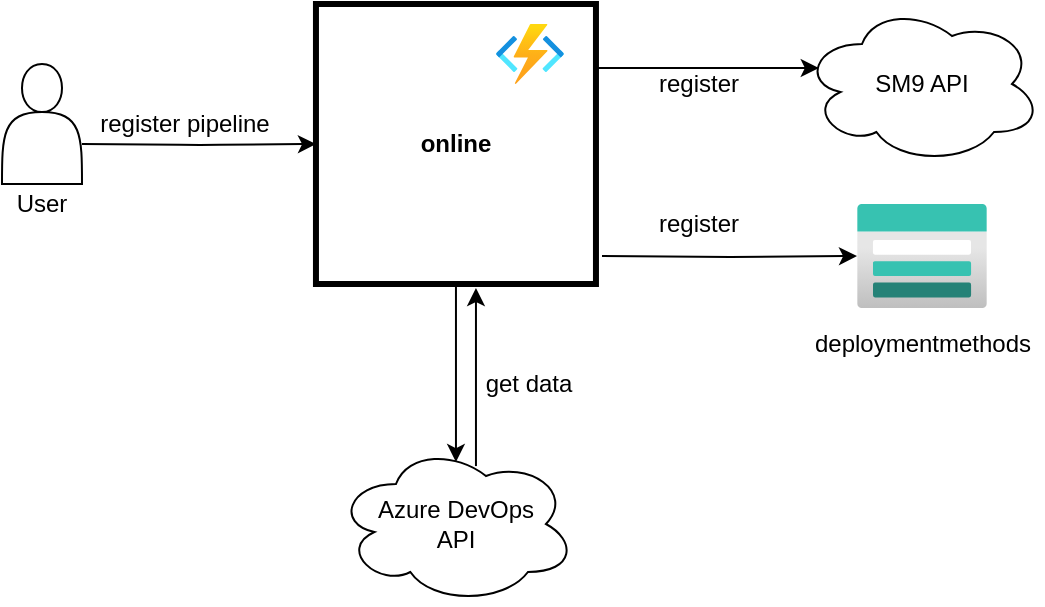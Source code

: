 <mxfile version="13.10.0" type="embed" pages="4">
    <diagram id="2rUZ2z_cpMbh67YxnHrP" name="compliancy">
        <mxGraphModel dx="862" dy="807" grid="1" gridSize="10" guides="1" tooltips="1" connect="1" arrows="1" fold="1" page="1" pageScale="1" pageWidth="850" pageHeight="1100" math="0" shadow="0">
            <root>
                <mxCell id="0"/>
                <mxCell id="1" parent="0"/>
                <mxCell id="68" value="" style="shape=actor;whiteSpace=wrap;html=1;strokeWidth=1;" parent="1" vertex="1">
                    <mxGeometry x="40" y="50" width="40" height="60" as="geometry"/>
                </mxCell>
                <mxCell id="69" style="edgeStyle=orthogonalEdgeStyle;orthogonalLoop=1;jettySize=auto;html=1;exitX=1.016;exitY=0.423;exitDx=0;exitDy=0;exitPerimeter=0;entryX=0;entryY=0.5;entryDx=0;entryDy=0;" parent="1" target="72" edge="1">
                    <mxGeometry relative="1" as="geometry">
                        <mxPoint x="80.004" y="89.996" as="sourcePoint"/>
                        <mxPoint x="206.98" y="90" as="targetPoint"/>
                    </mxGeometry>
                </mxCell>
                <mxCell id="88" style="edgeStyle=orthogonalEdgeStyle;rounded=0;orthogonalLoop=1;jettySize=auto;html=1;entryX=0.07;entryY=0.4;entryDx=0;entryDy=0;entryPerimeter=0;" parent="1" source="72" target="73" edge="1">
                    <mxGeometry relative="1" as="geometry">
                        <Array as="points">
                            <mxPoint x="360" y="52"/>
                            <mxPoint x="360" y="52"/>
                        </Array>
                    </mxGeometry>
                </mxCell>
                <mxCell id="96" style="edgeStyle=orthogonalEdgeStyle;rounded=0;orthogonalLoop=1;jettySize=auto;html=1;entryX=0.5;entryY=0.113;entryDx=0;entryDy=0;entryPerimeter=0;" edge="1" parent="1" source="72" target="86">
                    <mxGeometry relative="1" as="geometry"/>
                </mxCell>
                <mxCell id="72" value="online" style="whiteSpace=wrap;html=1;aspect=fixed;strokeWidth=3;fontStyle=1;" parent="1" vertex="1">
                    <mxGeometry x="196.98" y="20" width="140" height="140" as="geometry"/>
                </mxCell>
                <mxCell id="73" value="SM9 API" style="ellipse;shape=cloud;whiteSpace=wrap;html=1;strokeWidth=1;" parent="1" vertex="1">
                    <mxGeometry x="440" y="20" width="120" height="80" as="geometry"/>
                </mxCell>
                <mxCell id="74" value="User" style="text;html=1;strokeColor=none;fillColor=none;align=center;verticalAlign=middle;whiteSpace=wrap;" parent="1" vertex="1">
                    <mxGeometry x="40" y="110" width="40" height="20" as="geometry"/>
                </mxCell>
                <mxCell id="75" value="" style="aspect=fixed;html=1;points=[];align=center;image;fontSize=12;image=img/lib/azure2/compute/Function_Apps.svg;" parent="1" vertex="1">
                    <mxGeometry x="286.98" y="30" width="34" height="30" as="geometry"/>
                </mxCell>
                <mxCell id="76" value="register pipeline" style="text;html=1;strokeColor=none;fillColor=none;align=center;verticalAlign=middle;whiteSpace=wrap;" parent="1" vertex="1">
                    <mxGeometry x="80.0" y="70" width="103" height="20" as="geometry"/>
                </mxCell>
                <mxCell id="100" style="edgeStyle=orthogonalEdgeStyle;rounded=0;orthogonalLoop=1;jettySize=auto;html=1;" edge="1" parent="1" target="81">
                    <mxGeometry relative="1" as="geometry">
                        <mxPoint x="340" y="146" as="sourcePoint"/>
                    </mxGeometry>
                </mxCell>
                <mxCell id="81" value="" style="aspect=fixed;html=1;points=[];align=center;image;fontSize=12;image=img/lib/azure2/storage/Storage_Accounts.svg;" parent="1" vertex="1">
                    <mxGeometry x="467.5" y="120" width="65" height="52" as="geometry"/>
                </mxCell>
                <mxCell id="83" value="register" style="text;html=1;strokeColor=none;fillColor=none;align=center;verticalAlign=middle;whiteSpace=wrap;" parent="1" vertex="1">
                    <mxGeometry x="337" y="120" width="103" height="20" as="geometry"/>
                </mxCell>
                <mxCell id="86" value="Azure DevOps&lt;br&gt;API" style="ellipse;shape=cloud;whiteSpace=wrap;html=1;strokeWidth=1;" parent="1" vertex="1">
                    <mxGeometry x="206.98" y="240" width="120" height="80" as="geometry"/>
                </mxCell>
                <mxCell id="93" value="register" style="text;html=1;strokeColor=none;fillColor=none;align=center;verticalAlign=middle;whiteSpace=wrap;" parent="1" vertex="1">
                    <mxGeometry x="336.98" y="50" width="103" height="20" as="geometry"/>
                </mxCell>
                <mxCell id="94" style="edgeStyle=orthogonalEdgeStyle;rounded=0;orthogonalLoop=1;jettySize=auto;html=1;exitX=0.5;exitY=1;exitDx=0;exitDy=0;" edge="1" parent="1" source="83" target="83">
                    <mxGeometry relative="1" as="geometry"/>
                </mxCell>
                <mxCell id="97" style="edgeStyle=orthogonalEdgeStyle;rounded=0;orthogonalLoop=1;jettySize=auto;html=1;entryX=0.5;entryY=0.113;entryDx=0;entryDy=0;entryPerimeter=0;" edge="1" parent="1">
                    <mxGeometry relative="1" as="geometry">
                        <mxPoint x="276.98" y="251.04" as="sourcePoint"/>
                        <mxPoint x="276.98" y="162" as="targetPoint"/>
                    </mxGeometry>
                </mxCell>
                <mxCell id="98" value="get data" style="text;html=1;strokeColor=none;fillColor=none;align=center;verticalAlign=middle;whiteSpace=wrap;" vertex="1" parent="1">
                    <mxGeometry x="252.48" y="200" width="103" height="20" as="geometry"/>
                </mxCell>
                <mxCell id="99" value="deploymentmethods" style="text;html=1;strokeColor=none;fillColor=none;align=center;verticalAlign=middle;whiteSpace=wrap;" vertex="1" parent="1">
                    <mxGeometry x="448.5" y="180" width="103" height="20" as="geometry"/>
                </mxCell>
            </root>
        </mxGraphModel>
    </diagram>
    <diagram name="hooks" id="dv_ZvV6JMlQWwNKFxyX4">
        &#xa;        &#xa;        &#xa;        &#xa;        &#xa;&#xa;&#xa;&#xa;&#xa;
        <mxGraphModel dx="1132" dy="672" grid="1" gridSize="10" guides="1" tooltips="1" connect="1" arrows="1" fold="1" page="1" pageScale="1" pageWidth="850" pageHeight="1100" math="0" shadow="0">
            &#xa;            &#xa;            &#xa;            &#xa;            &#xa;            &#xa;&#xa;&#xa;&#xa;&#xa;&#xa;
            <root>
                &#xa;                &#xa;                &#xa;                &#xa;                &#xa;                &#xa;&#xa;&#xa;&#xa;&#xa;&#xa;
                <mxCell id="dQZulvzeQqhADhMms8IM-0"/>
                &#xa;                &#xa;                &#xa;                &#xa;                &#xa;                &#xa;&#xa;&#xa;&#xa;&#xa;&#xa;
                <mxCell id="dQZulvzeQqhADhMms8IM-1" parent="dQZulvzeQqhADhMms8IM-0"/>
                &#xa;                &#xa;                &#xa;                &#xa;                &#xa;                &#xa;&#xa;&#xa;&#xa;&#xa;&#xa;
                <mxCell id="dQZulvzeQqhADhMms8IM-2" value="Azure DevOps &lt;br&gt;extension" style="rounded=1;whiteSpace=wrap;html=1;align=right;fillColor=#E6E6E6;strokeColor=#808080;fontColor=#333333;" vertex="1" parent="dQZulvzeQqhADhMms8IM-1">
                    &#xa;                    &#xa;                    &#xa;                    &#xa;                    &#xa;                    &#xa;&#xa;&#xa;&#xa;&#xa;&#xa;
                    <mxGeometry x="880" y="430" width="320" height="160" as="geometry"/>
                    &#xa;                    &#xa;                    &#xa;                    &#xa;                    &#xa;                    &#xa;&#xa;&#xa;&#xa;&#xa;&#xa;
                </mxCell>
                &#xa;                &#xa;                &#xa;                &#xa;                &#xa;                &#xa;&#xa;&#xa;&#xa;&#xa;&#xa;
                <mxCell id="dQZulvzeQqhADhMms8IM-3" value="Azure DevOps" style="rounded=1;whiteSpace=wrap;html=1;align=right;fillColor=#f5f5f5;strokeColor=#808080;fontColor=#333333;" vertex="1" parent="dQZulvzeQqhADhMms8IM-1">
                    &#xa;                    &#xa;                    &#xa;                    &#xa;                    &#xa;                    &#xa;&#xa;&#xa;&#xa;&#xa;&#xa;
                    <mxGeometry x="880" y="190" width="320" height="300" as="geometry"/>
                    &#xa;                    &#xa;                    &#xa;                    &#xa;                    &#xa;                    &#xa;&#xa;&#xa;&#xa;&#xa;&#xa;
                </mxCell>
                &#xa;                &#xa;                &#xa;                &#xa;                &#xa;                &#xa;&#xa;&#xa;&#xa;&#xa;&#xa;
                <mxCell id="dQZulvzeQqhADhMms8IM-4" value="Azure" style="rounded=1;whiteSpace=wrap;html=1;align=left;fillColor=#f5f5f5;strokeColor=#808080;fontColor=#333333;" vertex="1" parent="dQZulvzeQqhADhMms8IM-1">
                    &#xa;                    &#xa;                    &#xa;                    &#xa;                    &#xa;                    &#xa;&#xa;&#xa;&#xa;&#xa;&#xa;
                    <mxGeometry x="220" y="180" width="350" height="360" as="geometry"/>
                    &#xa;                    &#xa;                    &#xa;                    &#xa;                    &#xa;                    &#xa;&#xa;&#xa;&#xa;&#xa;&#xa;
                </mxCell>
                &#xa;                &#xa;                &#xa;                &#xa;                &#xa;                &#xa;&#xa;&#xa;&#xa;&#xa;&#xa;
                <mxCell id="dQZulvzeQqhADhMms8IM-6" value="" style="edgeStyle=orthogonalEdgeStyle;rounded=0;orthogonalLoop=1;jettySize=auto;html=1;entryX=0;entryY=0.5;entryDx=0;entryDy=0;" edge="1" parent="dQZulvzeQqhADhMms8IM-1" source="dQZulvzeQqhADhMms8IM-10" target="dQZulvzeQqhADhMms8IM-20">
                    &#xa;                    &#xa;                    &#xa;                    &#xa;                    &#xa;                    &#xa;&#xa;&#xa;&#xa;&#xa;&#xa;
                    <mxGeometry relative="1" as="geometry"/>
                    &#xa;                    &#xa;                    &#xa;                    &#xa;                    &#xa;                    &#xa;&#xa;&#xa;&#xa;&#xa;&#xa;
                </mxCell>
                &#xa;                &#xa;                &#xa;                &#xa;                &#xa;                &#xa;&#xa;&#xa;&#xa;&#xa;&#xa;
                <mxCell id="dQZulvzeQqhADhMms8IM-7" value="VstsRestClient" style="text;html=1;resizable=0;points=[];align=center;verticalAlign=middle;labelBackgroundColor=#ffffff;" vertex="1" connectable="0" parent="dQZulvzeQqhADhMms8IM-6">
                    &#xa;                    &#xa;                    &#xa;                    &#xa;                    &#xa;                    &#xa;&#xa;&#xa;&#xa;&#xa;&#xa;
                    <mxGeometry x="0.323" y="-2" relative="1" as="geometry">
                        &#xa;                        &#xa;                        &#xa;                        &#xa;                        &#xa;                        &#xa;&#xa;&#xa;&#xa;&#xa;&#xa;
                        <mxPoint x="-2" y="8" as="offset"/>
                        &#xa;                        &#xa;                        &#xa;                        &#xa;                        &#xa;                        &#xa;&#xa;&#xa;&#xa;&#xa;&#xa;
                    </mxGeometry>
                    &#xa;                    &#xa;                    &#xa;                    &#xa;                    &#xa;                    &#xa;&#xa;&#xa;&#xa;&#xa;&#xa;
                </mxCell>
                &#xa;                &#xa;                &#xa;                &#xa;                &#xa;                &#xa;&#xa;&#xa;&#xa;&#xa;&#xa;
                <mxCell id="dQZulvzeQqhADhMms8IM-10" value="Create &amp;amp; Delete&lt;br&gt;Hooks Functions" style="rounded=0;whiteSpace=wrap;html=1;strokeWidth=5;" vertex="1" parent="dQZulvzeQqhADhMms8IM-1">
                    &#xa;                    &#xa;                    &#xa;                    &#xa;                    &#xa;                    &#xa;&#xa;&#xa;&#xa;&#xa;&#xa;
                    <mxGeometry x="320" y="300" width="120" height="60" as="geometry"/>
                    &#xa;                    &#xa;                    &#xa;                    &#xa;                    &#xa;                    &#xa;&#xa;&#xa;&#xa;&#xa;&#xa;
                </mxCell>
                &#xa;                &#xa;                &#xa;                &#xa;                &#xa;                &#xa;&#xa;&#xa;&#xa;&#xa;&#xa;
                <mxCell id="dQZulvzeQqhADhMms8IM-14" value="Azure DevOps&lt;br&gt;Extension Management Data Storage" style="rounded=0;whiteSpace=wrap;html=1;" vertex="1" parent="dQZulvzeQqhADhMms8IM-1">
                    &#xa;                    &#xa;                    &#xa;                    &#xa;                    &#xa;                    &#xa;&#xa;&#xa;&#xa;&#xa;&#xa;
                    <mxGeometry x="920" y="390" width="120" height="60" as="geometry"/>
                    &#xa;                    &#xa;                    &#xa;                    &#xa;                    &#xa;                    &#xa;&#xa;&#xa;&#xa;&#xa;&#xa;
                </mxCell>
                &#xa;                &#xa;                &#xa;                &#xa;                &#xa;                &#xa;&#xa;&#xa;&#xa;&#xa;&#xa;
                <mxCell id="dQZulvzeQqhADhMms8IM-38" style="edgeStyle=orthogonalEdgeStyle;rounded=0;orthogonalLoop=1;jettySize=auto;html=1;exitX=0.5;exitY=0;exitDx=0;exitDy=0;" edge="1" parent="dQZulvzeQqhADhMms8IM-1" source="dQZulvzeQqhADhMms8IM-20" target="dQZulvzeQqhADhMms8IM-28">
                    &#xa;                    &#xa;                    &#xa;                    &#xa;                    &#xa;                    &#xa;&#xa;&#xa;&#xa;&#xa;&#xa;
                    <mxGeometry relative="1" as="geometry"/>
                    &#xa;                    &#xa;                    &#xa;                    &#xa;                    &#xa;                    &#xa;&#xa;&#xa;&#xa;&#xa;&#xa;
                </mxCell>
                &#xa;                &#xa;                &#xa;                &#xa;                &#xa;                &#xa;&#xa;&#xa;&#xa;&#xa;&#xa;
                <mxCell id="dQZulvzeQqhADhMms8IM-20" value="Azure DevOps&lt;br&gt;REST API" style="rounded=0;whiteSpace=wrap;html=1;" vertex="1" parent="dQZulvzeQqhADhMms8IM-1">
                    &#xa;                    &#xa;                    &#xa;                    &#xa;                    &#xa;                    &#xa;&#xa;&#xa;&#xa;&#xa;&#xa;
                    <mxGeometry x="920" y="300" width="120" height="60" as="geometry"/>
                    &#xa;                    &#xa;                    &#xa;                    &#xa;                    &#xa;                    &#xa;&#xa;&#xa;&#xa;&#xa;&#xa;
                </mxCell>
                &#xa;                &#xa;                &#xa;                &#xa;                &#xa;                &#xa;&#xa;&#xa;&#xa;&#xa;&#xa;
                <mxCell id="dQZulvzeQqhADhMms8IM-26" value="" style="edgeStyle=orthogonalEdgeStyle;rounded=0;orthogonalLoop=1;jettySize=auto;html=1;" edge="1" parent="dQZulvzeQqhADhMms8IM-1" source="dQZulvzeQqhADhMms8IM-28" target="dQZulvzeQqhADhMms8IM-30">
                    &#xa;                    &#xa;                    &#xa;                    &#xa;                    &#xa;                    &#xa;&#xa;&#xa;&#xa;&#xa;&#xa;
                    <mxGeometry relative="1" as="geometry"/>
                    &#xa;                    &#xa;                    &#xa;                    &#xa;                    &#xa;                    &#xa;&#xa;&#xa;&#xa;&#xa;&#xa;
                </mxCell>
                &#xa;                &#xa;                &#xa;                &#xa;                &#xa;                &#xa;&#xa;&#xa;&#xa;&#xa;&#xa;
                <mxCell id="dQZulvzeQqhADhMms8IM-27" value="build &amp;amp; release completed events" style="text;html=1;resizable=0;points=[];align=center;verticalAlign=middle;labelBackgroundColor=#ffffff;" vertex="1" connectable="0" parent="dQZulvzeQqhADhMms8IM-26">
                    &#xa;                    &#xa;                    &#xa;                    &#xa;                    &#xa;                    &#xa;&#xa;&#xa;&#xa;&#xa;&#xa;
                    <mxGeometry x="-0.021" y="1" relative="1" as="geometry">
                        &#xa;                        &#xa;                        &#xa;                        &#xa;                        &#xa;                        &#xa;&#xa;&#xa;&#xa;&#xa;&#xa;
                        <mxPoint x="1" y="9" as="offset"/>
                        &#xa;                        &#xa;                        &#xa;                        &#xa;                        &#xa;                        &#xa;&#xa;&#xa;&#xa;&#xa;&#xa;
                    </mxGeometry>
                    &#xa;                    &#xa;                    &#xa;                    &#xa;                    &#xa;                    &#xa;&#xa;&#xa;&#xa;&#xa;&#xa;
                </mxCell>
                &#xa;                &#xa;                &#xa;                &#xa;                &#xa;                &#xa;&#xa;&#xa;&#xa;&#xa;&#xa;
                <mxCell id="dQZulvzeQqhADhMms8IM-28" value="Azure DevOps&lt;br&gt;Service Hooks" style="rounded=0;whiteSpace=wrap;html=1;" vertex="1" parent="dQZulvzeQqhADhMms8IM-1">
                    &#xa;                    &#xa;                    &#xa;                    &#xa;                    &#xa;                    &#xa;&#xa;&#xa;&#xa;&#xa;&#xa;
                    <mxGeometry x="920" y="210" width="120" height="60" as="geometry"/>
                    &#xa;                    &#xa;                    &#xa;                    &#xa;                    &#xa;                    &#xa;&#xa;&#xa;&#xa;&#xa;&#xa;
                </mxCell>
                &#xa;                &#xa;                &#xa;                &#xa;                &#xa;                &#xa;&#xa;&#xa;&#xa;&#xa;&#xa;
                <mxCell id="dQZulvzeQqhADhMms8IM-29" style="edgeStyle=orthogonalEdgeStyle;rounded=0;orthogonalLoop=1;jettySize=auto;html=1;entryX=0.5;entryY=0;entryDx=0;entryDy=0;exitX=0;exitY=0.5;exitDx=0;exitDy=0;" edge="1" parent="dQZulvzeQqhADhMms8IM-1" source="dQZulvzeQqhADhMms8IM-30" target="dQZulvzeQqhADhMms8IM-10">
                    &#xa;                    &#xa;                    &#xa;                    &#xa;                    &#xa;                    &#xa;&#xa;&#xa;&#xa;&#xa;&#xa;
                    <mxGeometry relative="1" as="geometry"/>
                    &#xa;                    &#xa;                    &#xa;                    &#xa;                    &#xa;                    &#xa;&#xa;&#xa;&#xa;&#xa;&#xa;
                </mxCell>
                &#xa;                &#xa;                &#xa;                &#xa;                &#xa;                &#xa;&#xa;&#xa;&#xa;&#xa;&#xa;
                <mxCell id="dQZulvzeQqhADhMms8IM-30" value="Storage queue" style="rounded=0;whiteSpace=wrap;html=1;" vertex="1" parent="dQZulvzeQqhADhMms8IM-1">
                    &#xa;                    &#xa;                    &#xa;                    &#xa;                    &#xa;                    &#xa;&#xa;&#xa;&#xa;&#xa;&#xa;
                    <mxGeometry x="430" y="210" width="120" height="60" as="geometry"/>
                    &#xa;                    &#xa;                    &#xa;                    &#xa;                    &#xa;                    &#xa;&#xa;&#xa;&#xa;&#xa;&#xa;
                </mxCell>
                &#xa;                &#xa;                &#xa;                &#xa;                &#xa;                &#xa;&#xa;&#xa;&#xa;&#xa;&#xa;
                <mxCell id="rMl-RP5grhkWgzoDlrxp-0" value="Azure DevOps&lt;br&gt;Compliancy&lt;br&gt;Frontend" style="rounded=0;whiteSpace=wrap;html=1;" vertex="1" parent="dQZulvzeQqhADhMms8IM-1">
                    &#xa;                    &#xa;                    &#xa;                    &#xa;                    &#xa;                    &#xa;&#xa;&#xa;&#xa;&#xa;&#xa;
                    <mxGeometry x="920" y="510" width="120" height="60" as="geometry"/>
                    &#xa;                    &#xa;                    &#xa;                    &#xa;                    &#xa;                    &#xa;&#xa;&#xa;&#xa;&#xa;&#xa;
                </mxCell>
                &#xa;                &#xa;                &#xa;                &#xa;                &#xa;                &#xa;&#xa;&#xa;&#xa;&#xa;&#xa;
            </root>
            &#xa;            &#xa;            &#xa;            &#xa;            &#xa;            &#xa;&#xa;&#xa;&#xa;&#xa;&#xa;
        </mxGraphModel>
        &#xa;        &#xa;        &#xa;        &#xa;        &#xa;&#xa;&#xa;&#xa;&#xa;
    </diagram>
    <diagram name="completeness" id="uVb3EqGYo8kxW31qxcvx">
        &#xa;        &#xa;        &#xa;        &#xa;        &#xa;&#xa;&#xa;&#xa;&#xa;
        <mxGraphModel dx="1132" dy="672" grid="1" gridSize="10" guides="1" tooltips="1" connect="1" arrows="1" fold="1" page="1" pageScale="1" pageWidth="850" pageHeight="1100" math="0" shadow="0">
            &#xa;            &#xa;            &#xa;            &#xa;            &#xa;            &#xa;&#xa;&#xa;&#xa;&#xa;&#xa;
            <root>
                &#xa;                &#xa;                &#xa;                &#xa;                &#xa;                &#xa;&#xa;&#xa;&#xa;&#xa;&#xa;
                <mxCell id="MQ6FGGwSsxCammQS5fSB-0"/>
                &#xa;                &#xa;                &#xa;                &#xa;                &#xa;                &#xa;&#xa;&#xa;&#xa;&#xa;&#xa;
                <mxCell id="MQ6FGGwSsxCammQS5fSB-1" parent="MQ6FGGwSsxCammQS5fSB-0"/>
                &#xa;                &#xa;                &#xa;                &#xa;                &#xa;                &#xa;&#xa;&#xa;&#xa;&#xa;&#xa;
                <mxCell id="MQ6FGGwSsxCammQS5fSB-2" value="Azure DevOps &lt;br&gt;extension" style="rounded=1;whiteSpace=wrap;html=1;align=right;fillColor=#E6E6E6;strokeColor=#808080;fontColor=#333333;" vertex="1" parent="MQ6FGGwSsxCammQS5fSB-1">
                    &#xa;                    &#xa;                    &#xa;                    &#xa;                    &#xa;                    &#xa;&#xa;&#xa;&#xa;&#xa;&#xa;
                    <mxGeometry x="880" y="430" width="320" height="160" as="geometry"/>
                    &#xa;                    &#xa;                    &#xa;                    &#xa;                    &#xa;                    &#xa;&#xa;&#xa;&#xa;&#xa;&#xa;
                </mxCell>
                &#xa;                &#xa;                &#xa;                &#xa;                &#xa;                &#xa;&#xa;&#xa;&#xa;&#xa;&#xa;
                <mxCell id="MQ6FGGwSsxCammQS5fSB-3" value="Azure DevOps" style="rounded=1;whiteSpace=wrap;html=1;align=right;fillColor=#f5f5f5;strokeColor=#808080;fontColor=#333333;" vertex="1" parent="MQ6FGGwSsxCammQS5fSB-1">
                    &#xa;                    &#xa;                    &#xa;                    &#xa;                    &#xa;                    &#xa;&#xa;&#xa;&#xa;&#xa;&#xa;
                    <mxGeometry x="880" y="190" width="320" height="300" as="geometry"/>
                    &#xa;                    &#xa;                    &#xa;                    &#xa;                    &#xa;                    &#xa;&#xa;&#xa;&#xa;&#xa;&#xa;
                </mxCell>
                &#xa;                &#xa;                &#xa;                &#xa;                &#xa;                &#xa;&#xa;&#xa;&#xa;&#xa;&#xa;
                <mxCell id="MQ6FGGwSsxCammQS5fSB-4" value="Azure" style="rounded=1;whiteSpace=wrap;html=1;align=left;fillColor=#f5f5f5;strokeColor=#808080;fontColor=#333333;" vertex="1" parent="MQ6FGGwSsxCammQS5fSB-1">
                    &#xa;                    &#xa;                    &#xa;                    &#xa;                    &#xa;                    &#xa;&#xa;&#xa;&#xa;&#xa;&#xa;
                    <mxGeometry x="220" y="180" width="350" height="360" as="geometry"/>
                    &#xa;                    &#xa;                    &#xa;                    &#xa;                    &#xa;                    &#xa;&#xa;&#xa;&#xa;&#xa;&#xa;
                </mxCell>
                &#xa;                &#xa;                &#xa;                &#xa;                &#xa;                &#xa;&#xa;&#xa;&#xa;&#xa;&#xa;
                <mxCell id="MQ6FGGwSsxCammQS5fSB-8" value="" style="edgeStyle=orthogonalEdgeStyle;rounded=0;orthogonalLoop=1;jettySize=auto;html=1;" edge="1" parent="MQ6FGGwSsxCammQS5fSB-1" source="MQ6FGGwSsxCammQS5fSB-10" target="MQ6FGGwSsxCammQS5fSB-12">
                    &#xa;                    &#xa;                    &#xa;                    &#xa;                    &#xa;                    &#xa;&#xa;&#xa;&#xa;&#xa;&#xa;
                    <mxGeometry relative="1" as="geometry"/>
                    &#xa;                    &#xa;                    &#xa;                    &#xa;                    &#xa;                    &#xa;&#xa;&#xa;&#xa;&#xa;&#xa;
                </mxCell>
                &#xa;                &#xa;                &#xa;                &#xa;                &#xa;                &#xa;&#xa;&#xa;&#xa;&#xa;&#xa;
                <mxCell id="MQ6FGGwSsxCammQS5fSB-9" value="LogAnalyticsClient" style="text;html=1;resizable=0;points=[];align=center;verticalAlign=middle;labelBackgroundColor=none;" vertex="1" connectable="0" parent="MQ6FGGwSsxCammQS5fSB-8">
                    &#xa;                    &#xa;                    &#xa;                    &#xa;                    &#xa;                    &#xa;&#xa;&#xa;&#xa;&#xa;&#xa;
                    <mxGeometry x="0.225" y="3" relative="1" as="geometry">
                        &#xa;                        &#xa;                        &#xa;                        &#xa;                        &#xa;                        &#xa;&#xa;&#xa;&#xa;&#xa;&#xa;
                        <mxPoint x="-63" y="-9" as="offset"/>
                        &#xa;                        &#xa;                        &#xa;                        &#xa;                        &#xa;                        &#xa;&#xa;&#xa;&#xa;&#xa;&#xa;
                    </mxGeometry>
                    &#xa;                    &#xa;                    &#xa;                    &#xa;                    &#xa;                    &#xa;&#xa;&#xa;&#xa;&#xa;&#xa;
                </mxCell>
                &#xa;                &#xa;                &#xa;                &#xa;                &#xa;                &#xa;&#xa;&#xa;&#xa;&#xa;&#xa;
                <mxCell id="MQ6FGGwSsxCammQS5fSB-10" value="Completeness Functions" style="rounded=0;whiteSpace=wrap;html=1;strokeWidth=5;" vertex="1" parent="MQ6FGGwSsxCammQS5fSB-1">
                    &#xa;                    &#xa;                    &#xa;                    &#xa;                    &#xa;                    &#xa;&#xa;&#xa;&#xa;&#xa;&#xa;
                    <mxGeometry x="320" y="300" width="120" height="60" as="geometry"/>
                    &#xa;                    &#xa;                    &#xa;                    &#xa;                    &#xa;                    &#xa;&#xa;&#xa;&#xa;&#xa;&#xa;
                </mxCell>
                &#xa;                &#xa;                &#xa;                &#xa;                &#xa;                &#xa;&#xa;&#xa;&#xa;&#xa;&#xa;
                <mxCell id="MQ6FGGwSsxCammQS5fSB-12" value="LogAnalytics" style="rounded=0;whiteSpace=wrap;html=1;" vertex="1" parent="MQ6FGGwSsxCammQS5fSB-1">
                    &#xa;                    &#xa;                    &#xa;                    &#xa;                    &#xa;                    &#xa;&#xa;&#xa;&#xa;&#xa;&#xa;
                    <mxGeometry x="320" y="440" width="120" height="60" as="geometry"/>
                    &#xa;                    &#xa;                    &#xa;                    &#xa;                    &#xa;                    &#xa;&#xa;&#xa;&#xa;&#xa;&#xa;
                </mxCell>
                &#xa;                &#xa;                &#xa;                &#xa;                &#xa;                &#xa;&#xa;&#xa;&#xa;&#xa;&#xa;
                <mxCell id="MQ6FGGwSsxCammQS5fSB-14" value="Azure DevOps&lt;br&gt;Extension Management Data Storage" style="rounded=0;whiteSpace=wrap;html=1;" vertex="1" parent="MQ6FGGwSsxCammQS5fSB-1">
                    &#xa;                    &#xa;                    &#xa;                    &#xa;                    &#xa;                    &#xa;&#xa;&#xa;&#xa;&#xa;&#xa;
                    <mxGeometry x="920" y="390" width="120" height="60" as="geometry"/>
                    &#xa;                    &#xa;                    &#xa;                    &#xa;                    &#xa;                    &#xa;&#xa;&#xa;&#xa;&#xa;&#xa;
                </mxCell>
                &#xa;                &#xa;                &#xa;                &#xa;                &#xa;                &#xa;&#xa;&#xa;&#xa;&#xa;&#xa;
                <mxCell id="MQ6FGGwSsxCammQS5fSB-20" value="Azure DevOps&lt;br&gt;REST API" style="rounded=0;whiteSpace=wrap;html=1;" vertex="1" parent="MQ6FGGwSsxCammQS5fSB-1">
                    &#xa;                    &#xa;                    &#xa;                    &#xa;                    &#xa;                    &#xa;&#xa;&#xa;&#xa;&#xa;&#xa;
                    <mxGeometry x="920" y="300" width="120" height="60" as="geometry"/>
                    &#xa;                    &#xa;                    &#xa;                    &#xa;                    &#xa;                    &#xa;&#xa;&#xa;&#xa;&#xa;&#xa;
                </mxCell>
                &#xa;                &#xa;                &#xa;                &#xa;                &#xa;                &#xa;&#xa;&#xa;&#xa;&#xa;&#xa;
                <mxCell id="MQ6FGGwSsxCammQS5fSB-25" value="Azure DevOps&lt;br&gt;Compliancy&lt;br&gt;Frontend" style="rounded=0;whiteSpace=wrap;html=1;" vertex="1" parent="MQ6FGGwSsxCammQS5fSB-1">
                    &#xa;                    &#xa;                    &#xa;                    &#xa;                    &#xa;                    &#xa;&#xa;&#xa;&#xa;&#xa;&#xa;
                    <mxGeometry x="920" y="510" width="120" height="60" as="geometry"/>
                    &#xa;                    &#xa;                    &#xa;                    &#xa;                    &#xa;                    &#xa;&#xa;&#xa;&#xa;&#xa;&#xa;
                </mxCell>
                &#xa;                &#xa;                &#xa;                &#xa;                &#xa;                &#xa;&#xa;&#xa;&#xa;&#xa;&#xa;
                <mxCell id="MQ6FGGwSsxCammQS5fSB-28" value="Azure DevOps&lt;br&gt;Service Hooks" style="rounded=0;whiteSpace=wrap;html=1;" vertex="1" parent="MQ6FGGwSsxCammQS5fSB-1">
                    &#xa;                    &#xa;                    &#xa;                    &#xa;                    &#xa;                    &#xa;&#xa;&#xa;&#xa;&#xa;&#xa;
                    <mxGeometry x="920" y="210" width="120" height="60" as="geometry"/>
                    &#xa;                    &#xa;                    &#xa;                    &#xa;                    &#xa;                    &#xa;&#xa;&#xa;&#xa;&#xa;&#xa;
                </mxCell>
                &#xa;                &#xa;                &#xa;                &#xa;                &#xa;                &#xa;&#xa;&#xa;&#xa;&#xa;&#xa;
                <mxCell id="Ng-c6cMRA_HLK9E7OqwL-0" style="edgeStyle=orthogonalEdgeStyle;rounded=0;orthogonalLoop=1;jettySize=auto;html=1;exitX=1;exitY=0.5;exitDx=0;exitDy=0;entryX=0.5;entryY=0;entryDx=0;entryDy=0;" edge="1" parent="MQ6FGGwSsxCammQS5fSB-1" source="MQ6FGGwSsxCammQS5fSB-10" target="MQ6FGGwSsxCammQS5fSB-10">
                    &#xa;                    &#xa;                    &#xa;                    &#xa;                    &#xa;                    &#xa;&#xa;&#xa;&#xa;&#xa;&#xa;
                    <mxGeometry relative="1" as="geometry">
                        &#xa;                        &#xa;                        &#xa;                        &#xa;                        &#xa;                        &#xa;&#xa;&#xa;&#xa;&#xa;&#xa;
                        <Array as="points">
                            &#xa;                            &#xa;                            &#xa;                            &#xa;                            &#xa;                            &#xa;&#xa;&#xa;&#xa;&#xa;&#xa;
                            <mxPoint x="460" y="330"/>
                            &#xa;                            &#xa;                            &#xa;                            &#xa;                            &#xa;                            &#xa;&#xa;&#xa;&#xa;&#xa;&#xa;
                            <mxPoint x="460" y="270"/>
                            &#xa;                            &#xa;                            &#xa;                            &#xa;                            &#xa;                            &#xa;&#xa;&#xa;&#xa;&#xa;&#xa;
                            <mxPoint x="380" y="270"/>
                            &#xa;                            &#xa;                            &#xa;                            &#xa;                            &#xa;                            &#xa;&#xa;&#xa;&#xa;&#xa;&#xa;
                        </Array>
                        &#xa;                        &#xa;                        &#xa;                        &#xa;                        &#xa;                        &#xa;&#xa;&#xa;&#xa;&#xa;&#xa;
                    </mxGeometry>
                    &#xa;                    &#xa;                    &#xa;                    &#xa;                    &#xa;                    &#xa;&#xa;&#xa;&#xa;&#xa;&#xa;
                </mxCell>
                &#xa;                &#xa;                &#xa;                &#xa;                &#xa;                &#xa;&#xa;&#xa;&#xa;&#xa;&#xa;
                <mxCell id="Ng-c6cMRA_HLK9E7OqwL-1" value="DurableOrchestrationClient" style="text;html=1;resizable=0;points=[];align=center;verticalAlign=middle;labelBackgroundColor=none;" vertex="1" connectable="0" parent="Ng-c6cMRA_HLK9E7OqwL-0">
                    &#xa;                    &#xa;                    &#xa;                    &#xa;                    &#xa;                    &#xa;&#xa;&#xa;&#xa;&#xa;&#xa;
                    <mxGeometry x="-0.168" y="-2" relative="1" as="geometry">
                        &#xa;                        &#xa;                        &#xa;                        &#xa;                        &#xa;                        &#xa;&#xa;&#xa;&#xa;&#xa;&#xa;
                        <mxPoint x="-2" y="-11" as="offset"/>
                        &#xa;                        &#xa;                        &#xa;                        &#xa;                        &#xa;                        &#xa;&#xa;&#xa;&#xa;&#xa;&#xa;
                    </mxGeometry>
                    &#xa;                    &#xa;                    &#xa;                    &#xa;                    &#xa;                    &#xa;&#xa;&#xa;&#xa;&#xa;&#xa;
                </mxCell>
                &#xa;                &#xa;                &#xa;                &#xa;                &#xa;                &#xa;&#xa;&#xa;&#xa;&#xa;&#xa;
            </root>
            &#xa;            &#xa;            &#xa;            &#xa;            &#xa;            &#xa;&#xa;&#xa;&#xa;&#xa;&#xa;
        </mxGraphModel>
        &#xa;        &#xa;        &#xa;        &#xa;        &#xa;&#xa;&#xa;&#xa;&#xa;
    </diagram>
    <diagram name="sm9" id="sbar7I2ikVv-O5kukXF4">
        &#xa;        &#xa;        &#xa;        &#xa;        &#xa;&#xa;&#xa;&#xa;&#xa;
        <mxGraphModel dx="1106" dy="737" grid="1" gridSize="10" guides="1" tooltips="1" connect="1" arrows="1" fold="1" page="1" pageScale="1" pageWidth="850" pageHeight="1100" math="0" shadow="0">
            &#xa;            &#xa;            &#xa;            &#xa;            &#xa;&#xa;&#xa;&#xa;&#xa;
            <root>
                &#xa;                &#xa;                &#xa;                &#xa;                &#xa;&#xa;&#xa;&#xa;&#xa;
                <mxCell id="bDeUlTLZobzvm5jV-VvE-0"/>
                &#xa;                &#xa;                &#xa;                &#xa;                &#xa;&#xa;&#xa;&#xa;&#xa;
                <mxCell id="bDeUlTLZobzvm5jV-VvE-1" parent="bDeUlTLZobzvm5jV-VvE-0"/>
                &#xa;                &#xa;                &#xa;                &#xa;                &#xa;&#xa;&#xa;&#xa;&#xa;
                <mxCell id="bDeUlTLZobzvm5jV-VvE-38" value="Azure" style="rounded=1;whiteSpace=wrap;html=1;align=left;fillColor=#f5f5f5;strokeColor=#808080;fontColor=#333333;" parent="bDeUlTLZobzvm5jV-VvE-1" vertex="1">
                    &#xa;                    &#xa;                    &#xa;                    &#xa;                    &#xa;&#xa;&#xa;&#xa;&#xa;
                    <mxGeometry x="230" y="180" width="350" height="360" as="geometry"/>
                    &#xa;                    &#xa;                    &#xa;                    &#xa;                    &#xa;&#xa;&#xa;&#xa;&#xa;
                </mxCell>
                &#xa;                &#xa;                &#xa;                &#xa;                &#xa;&#xa;&#xa;&#xa;&#xa;
                <mxCell id="bDeUlTLZobzvm5jV-VvE-46" value="on-prem" style="rounded=1;whiteSpace=wrap;html=1;align=left;fillColor=#f5f5f5;strokeColor=#808080;fontColor=#333333;" parent="bDeUlTLZobzvm5jV-VvE-1" vertex="1">
                    &#xa;                    &#xa;                    &#xa;                    &#xa;                    &#xa;&#xa;&#xa;&#xa;&#xa;
                    <mxGeometry x="230" y="580" width="350" height="129" as="geometry"/>
                    &#xa;                    &#xa;                    &#xa;                    &#xa;                    &#xa;&#xa;&#xa;&#xa;&#xa;
                </mxCell>
                &#xa;                &#xa;                &#xa;                &#xa;                &#xa;&#xa;&#xa;&#xa;&#xa;
                <mxCell id="bDeUlTLZobzvm5jV-VvE-54" value="ASE" style="rounded=1;whiteSpace=wrap;html=1;labelBackgroundColor=none;align=left;" parent="bDeUlTLZobzvm5jV-VvE-1" vertex="1">
                    &#xa;                    &#xa;                    &#xa;                    &#xa;                    &#xa;&#xa;&#xa;&#xa;&#xa;
                    <mxGeometry x="285" y="230" width="245" height="230" as="geometry"/>
                    &#xa;                    &#xa;                    &#xa;                    &#xa;                    &#xa;&#xa;&#xa;&#xa;&#xa;
                </mxCell>
                &#xa;                &#xa;                &#xa;                &#xa;                &#xa;&#xa;&#xa;&#xa;&#xa;
                <mxCell id="bDeUlTLZobzvm5jV-VvE-2" value="Azure DevOps &lt;br&gt;extension" style="rounded=1;whiteSpace=wrap;html=1;align=right;fillColor=#E6E6E6;strokeColor=#808080;fontColor=#333333;" parent="bDeUlTLZobzvm5jV-VvE-1" vertex="1">
                    &#xa;                    &#xa;                    &#xa;                    &#xa;                    &#xa;&#xa;&#xa;&#xa;&#xa;
                    <mxGeometry x="1330" y="430" width="320" height="160" as="geometry"/>
                    &#xa;                    &#xa;                    &#xa;                    &#xa;                    &#xa;&#xa;&#xa;&#xa;&#xa;
                </mxCell>
                &#xa;                &#xa;                &#xa;                &#xa;                &#xa;&#xa;&#xa;&#xa;&#xa;
                <mxCell id="bDeUlTLZobzvm5jV-VvE-3" value="Azure DevOps" style="rounded=1;whiteSpace=wrap;html=1;align=right;fillColor=#f5f5f5;strokeColor=#808080;fontColor=#333333;" parent="bDeUlTLZobzvm5jV-VvE-1" vertex="1">
                    &#xa;                    &#xa;                    &#xa;                    &#xa;                    &#xa;&#xa;&#xa;&#xa;&#xa;
                    <mxGeometry x="1330" y="190" width="320" height="300" as="geometry"/>
                    &#xa;                    &#xa;                    &#xa;                    &#xa;                    &#xa;&#xa;&#xa;&#xa;&#xa;
                </mxCell>
                &#xa;                &#xa;                &#xa;                &#xa;                &#xa;&#xa;&#xa;&#xa;&#xa;
                <mxCell id="bDeUlTLZobzvm5jV-VvE-4" value="Azure" style="rounded=1;whiteSpace=wrap;html=1;align=left;fillColor=#f5f5f5;strokeColor=#808080;fontColor=#333333;" parent="bDeUlTLZobzvm5jV-VvE-1" vertex="1">
                    &#xa;                    &#xa;                    &#xa;                    &#xa;                    &#xa;&#xa;&#xa;&#xa;&#xa;
                    <mxGeometry x="670" y="180" width="350" height="360" as="geometry"/>
                    &#xa;                    &#xa;                    &#xa;                    &#xa;                    &#xa;&#xa;&#xa;&#xa;&#xa;
                </mxCell>
                &#xa;                &#xa;                &#xa;                &#xa;                &#xa;&#xa;&#xa;&#xa;&#xa;
                <mxCell id="bDeUlTLZobzvm5jV-VvE-5" value="" style="edgeStyle=orthogonalEdgeStyle;rounded=0;orthogonalLoop=1;jettySize=auto;html=1;" parent="bDeUlTLZobzvm5jV-VvE-1" source="bDeUlTLZobzvm5jV-VvE-10" target="bDeUlTLZobzvm5jV-VvE-17" edge="1">
                    &#xa;                    &#xa;                    &#xa;                    &#xa;                    &#xa;&#xa;&#xa;&#xa;&#xa;
                    <mxGeometry relative="1" as="geometry"/>
                    &#xa;                    &#xa;                    &#xa;                    &#xa;                    &#xa;&#xa;&#xa;&#xa;&#xa;
                </mxCell>
                &#xa;                &#xa;                &#xa;                &#xa;                &#xa;&#xa;&#xa;&#xa;&#xa;
                <mxCell id="bDeUlTLZobzvm5jV-VvE-6" value="" style="edgeStyle=orthogonalEdgeStyle;rounded=0;orthogonalLoop=1;jettySize=auto;html=1;entryX=0;entryY=0.5;entryDx=0;entryDy=0;" parent="bDeUlTLZobzvm5jV-VvE-1" source="bDeUlTLZobzvm5jV-VvE-10" target="bDeUlTLZobzvm5jV-VvE-14" edge="1">
                    &#xa;                    &#xa;                    &#xa;                    &#xa;                    &#xa;&#xa;&#xa;&#xa;&#xa;
                    <mxGeometry relative="1" as="geometry">
                        &#xa;                        &#xa;                        &#xa;                        &#xa;                        &#xa;&#xa;&#xa;&#xa;&#xa;
                        <Array as="points">
                            &#xa;                            &#xa;                            &#xa;                            &#xa;                            &#xa;&#xa;&#xa;&#xa;&#xa;
                            <mxPoint x="990" y="330"/>
                            &#xa;                            &#xa;                            &#xa;                            &#xa;                            &#xa;&#xa;&#xa;&#xa;&#xa;
                            <mxPoint x="990" y="420"/>
                            &#xa;                            &#xa;                            &#xa;                            &#xa;                            &#xa;&#xa;&#xa;&#xa;&#xa;
                        </Array>
                        &#xa;                        &#xa;                        &#xa;                        &#xa;                        &#xa;&#xa;&#xa;&#xa;&#xa;
                    </mxGeometry>
                    &#xa;                    &#xa;                    &#xa;                    &#xa;                    &#xa;&#xa;&#xa;&#xa;&#xa;
                </mxCell>
                &#xa;                &#xa;                &#xa;                &#xa;                &#xa;&#xa;&#xa;&#xa;&#xa;
                <mxCell id="bDeUlTLZobzvm5jV-VvE-7" value="VstsRestClient" style="text;html=1;resizable=0;points=[];align=center;verticalAlign=middle;labelBackgroundColor=#ffffff;" parent="bDeUlTLZobzvm5jV-VvE-6" vertex="1" connectable="0">
                    &#xa;                    &#xa;                    &#xa;                    &#xa;                    &#xa;&#xa;&#xa;&#xa;&#xa;
                    <mxGeometry x="0.323" y="-2" relative="1" as="geometry">
                        &#xa;                        &#xa;                        &#xa;                        &#xa;                        &#xa;&#xa;&#xa;&#xa;&#xa;
                        <mxPoint x="-2" y="8" as="offset"/>
                        &#xa;                        &#xa;                        &#xa;                        &#xa;                        &#xa;&#xa;&#xa;&#xa;&#xa;
                    </mxGeometry>
                    &#xa;                    &#xa;                    &#xa;                    &#xa;                    &#xa;&#xa;&#xa;&#xa;&#xa;
                </mxCell>
                &#xa;                &#xa;                &#xa;                &#xa;                &#xa;&#xa;&#xa;&#xa;&#xa;
                <mxCell id="bDeUlTLZobzvm5jV-VvE-8" value="" style="edgeStyle=orthogonalEdgeStyle;rounded=0;orthogonalLoop=1;jettySize=auto;html=1;curved=1;" parent="bDeUlTLZobzvm5jV-VvE-1" source="bDeUlTLZobzvm5jV-VvE-10" target="bDeUlTLZobzvm5jV-VvE-12" edge="1">
                    &#xa;                    &#xa;                    &#xa;                    &#xa;                    &#xa;&#xa;&#xa;&#xa;&#xa;
                    <mxGeometry relative="1" as="geometry"/>
                    &#xa;                    &#xa;                    &#xa;                    &#xa;                    &#xa;&#xa;&#xa;&#xa;&#xa;
                </mxCell>
                &#xa;                &#xa;                &#xa;                &#xa;                &#xa;&#xa;&#xa;&#xa;&#xa;
                <mxCell id="bDeUlTLZobzvm5jV-VvE-10" value="Azure DevOps&lt;br&gt;Compliancy Functions" style="rounded=0;whiteSpace=wrap;html=1;strokeWidth=5;" parent="bDeUlTLZobzvm5jV-VvE-1" vertex="1">
                    &#xa;                    &#xa;                    &#xa;                    &#xa;                    &#xa;&#xa;&#xa;&#xa;&#xa;
                    <mxGeometry x="785" y="300" width="120" height="60" as="geometry"/>
                    &#xa;                    &#xa;                    &#xa;                    &#xa;                    &#xa;&#xa;&#xa;&#xa;&#xa;
                </mxCell>
                &#xa;                &#xa;                &#xa;                &#xa;                &#xa;&#xa;&#xa;&#xa;&#xa;
                <mxCell id="bDeUlTLZobzvm5jV-VvE-11" value="" style="edgeStyle=orthogonalEdgeStyle;rounded=0;orthogonalLoop=1;jettySize=auto;html=1;" parent="bDeUlTLZobzvm5jV-VvE-1" source="bDeUlTLZobzvm5jV-VvE-12" target="bDeUlTLZobzvm5jV-VvE-13" edge="1">
                    &#xa;                    &#xa;                    &#xa;                    &#xa;                    &#xa;&#xa;&#xa;&#xa;&#xa;
                    <mxGeometry relative="1" as="geometry"/>
                    &#xa;                    &#xa;                    &#xa;                    &#xa;                    &#xa;&#xa;&#xa;&#xa;&#xa;
                </mxCell>
                &#xa;                &#xa;                &#xa;                &#xa;                &#xa;&#xa;&#xa;&#xa;&#xa;
                <mxCell id="bDeUlTLZobzvm5jV-VvE-12" value="LogAnalytics" style="rounded=0;whiteSpace=wrap;html=1;" parent="bDeUlTLZobzvm5jV-VvE-1" vertex="1">
                    &#xa;                    &#xa;                    &#xa;                    &#xa;                    &#xa;&#xa;&#xa;&#xa;&#xa;
                    <mxGeometry x="860" y="440" width="120" height="60" as="geometry"/>
                    &#xa;                    &#xa;                    &#xa;                    &#xa;                    &#xa;&#xa;&#xa;&#xa;&#xa;
                </mxCell>
                &#xa;                &#xa;                &#xa;                &#xa;                &#xa;&#xa;&#xa;&#xa;&#xa;
                <mxCell id="BpuTOL6fEA9YrTHZpf_7-4" style="edgeStyle=orthogonalEdgeStyle;rounded=0;orthogonalLoop=1;jettySize=auto;html=1;entryX=0;entryY=0.5;entryDx=0;entryDy=0;" edge="1" parent="bDeUlTLZobzvm5jV-VvE-1" source="bDeUlTLZobzvm5jV-VvE-49" target="bDeUlTLZobzvm5jV-VvE-10">
                    &#xa;                    &#xa;                    &#xa;                    &#xa;                    &#xa;&#xa;&#xa;&#xa;&#xa;
                    <mxGeometry relative="1" as="geometry"/>
                    &#xa;                    &#xa;                    &#xa;                    &#xa;                    &#xa;&#xa;&#xa;&#xa;&#xa;
                </mxCell>
                &#xa;                &#xa;                &#xa;                &#xa;                &#xa;&#xa;&#xa;&#xa;&#xa;
                <mxCell id="bDeUlTLZobzvm5jV-VvE-49" value="Table Storage" style="rounded=0;whiteSpace=wrap;html=1;" parent="bDeUlTLZobzvm5jV-VvE-1" vertex="1">
                    &#xa;                    &#xa;                    &#xa;                    &#xa;                    &#xa;&#xa;&#xa;&#xa;&#xa;
                    <mxGeometry x="700" y="440" width="120" height="60" as="geometry"/>
                    &#xa;                    &#xa;                    &#xa;                    &#xa;                    &#xa;&#xa;&#xa;&#xa;&#xa;
                </mxCell>
                &#xa;                &#xa;                &#xa;                &#xa;                &#xa;&#xa;&#xa;&#xa;&#xa;
                <mxCell id="bDeUlTLZobzvm5jV-VvE-13" value="PowerBI" style="rounded=0;whiteSpace=wrap;html=1;" parent="bDeUlTLZobzvm5jV-VvE-1" vertex="1">
                    &#xa;                    &#xa;                    &#xa;                    &#xa;                    &#xa;&#xa;&#xa;&#xa;&#xa;
                    <mxGeometry x="860" y="580" width="120" height="60" as="geometry"/>
                    &#xa;                    &#xa;                    &#xa;                    &#xa;                    &#xa;&#xa;&#xa;&#xa;&#xa;
                </mxCell>
                &#xa;                &#xa;                &#xa;                &#xa;                &#xa;&#xa;&#xa;&#xa;&#xa;
                <mxCell id="bDeUlTLZobzvm5jV-VvE-14" value="Azure DevOps&lt;br&gt;Extension Management Data Storage" style="rounded=0;whiteSpace=wrap;html=1;" parent="bDeUlTLZobzvm5jV-VvE-1" vertex="1">
                    &#xa;                    &#xa;                    &#xa;                    &#xa;                    &#xa;&#xa;&#xa;&#xa;&#xa;
                    <mxGeometry x="1370" y="390" width="120" height="60" as="geometry"/>
                    &#xa;                    &#xa;                    &#xa;                    &#xa;                    &#xa;&#xa;&#xa;&#xa;&#xa;
                </mxCell>
                &#xa;                &#xa;                &#xa;                &#xa;                &#xa;&#xa;&#xa;&#xa;&#xa;
                <mxCell id="bDeUlTLZobzvm5jV-VvE-15" value="" style="edgeStyle=orthogonalEdgeStyle;rounded=0;orthogonalLoop=1;jettySize=auto;html=1;entryX=0;entryY=0.5;entryDx=0;entryDy=0;" parent="bDeUlTLZobzvm5jV-VvE-1" source="bDeUlTLZobzvm5jV-VvE-17" target="bDeUlTLZobzvm5jV-VvE-20" edge="1">
                    &#xa;                    &#xa;                    &#xa;                    &#xa;                    &#xa;&#xa;&#xa;&#xa;&#xa;
                    <mxGeometry relative="1" as="geometry">
                        &#xa;                        &#xa;                        &#xa;                        &#xa;                        &#xa;&#xa;&#xa;&#xa;&#xa;
                        <mxPoint x="1200" y="330" as="targetPoint"/>
                        &#xa;                        &#xa;                        &#xa;                        &#xa;                        &#xa;&#xa;&#xa;&#xa;&#xa;
                    </mxGeometry>
                    &#xa;                    &#xa;                    &#xa;                    &#xa;                    &#xa;&#xa;&#xa;&#xa;&#xa;
                </mxCell>
                &#xa;                &#xa;                &#xa;                &#xa;                &#xa;&#xa;&#xa;&#xa;&#xa;
                <mxCell id="bDeUlTLZobzvm5jV-VvE-16" value="VstsRestClient" style="text;html=1;resizable=0;points=[];align=center;verticalAlign=middle;labelBackgroundColor=#ffffff;" parent="bDeUlTLZobzvm5jV-VvE-15" vertex="1" connectable="0">
                    &#xa;                    &#xa;                    &#xa;                    &#xa;                    &#xa;&#xa;&#xa;&#xa;&#xa;
                    <mxGeometry x="-0.313" y="-2" relative="1" as="geometry">
                        &#xa;                        &#xa;                        &#xa;                        &#xa;                        &#xa;&#xa;&#xa;&#xa;&#xa;
                        <mxPoint x="10.5" y="8" as="offset"/>
                        &#xa;                        &#xa;                        &#xa;                        &#xa;                        &#xa;&#xa;&#xa;&#xa;&#xa;
                    </mxGeometry>
                    &#xa;                    &#xa;                    &#xa;                    &#xa;                    &#xa;&#xa;&#xa;&#xa;&#xa;
                </mxCell>
                &#xa;                &#xa;                &#xa;                &#xa;                &#xa;&#xa;&#xa;&#xa;&#xa;
                <mxCell id="bDeUlTLZobzvm5jV-VvE-17" value="Rules" style="rounded=0;whiteSpace=wrap;html=1;" parent="bDeUlTLZobzvm5jV-VvE-1" vertex="1">
                    &#xa;                    &#xa;                    &#xa;                    &#xa;                    &#xa;&#xa;&#xa;&#xa;&#xa;
                    <mxGeometry x="1055" y="300" width="120" height="60" as="geometry"/>
                    &#xa;                    &#xa;                    &#xa;                    &#xa;                    &#xa;&#xa;&#xa;&#xa;&#xa;
                </mxCell>
                &#xa;                &#xa;                &#xa;                &#xa;                &#xa;&#xa;&#xa;&#xa;&#xa;
                <mxCell id="bDeUlTLZobzvm5jV-VvE-18" style="edgeStyle=orthogonalEdgeStyle;rounded=0;orthogonalLoop=1;jettySize=auto;html=1;exitX=1;exitY=0.5;exitDx=0;exitDy=0;curved=1;" parent="bDeUlTLZobzvm5jV-VvE-1" source="bDeUlTLZobzvm5jV-VvE-20" target="bDeUlTLZobzvm5jV-VvE-25" edge="1">
                    &#xa;                    &#xa;                    &#xa;                    &#xa;                    &#xa;&#xa;&#xa;&#xa;&#xa;
                    <mxGeometry relative="1" as="geometry">
                        &#xa;                        &#xa;                        &#xa;                        &#xa;                        &#xa;&#xa;&#xa;&#xa;&#xa;
                        <Array as="points">
                            &#xa;                            &#xa;                            &#xa;                            &#xa;                            &#xa;&#xa;&#xa;&#xa;&#xa;
                            <mxPoint x="1510" y="330"/>
                            &#xa;                            &#xa;                            &#xa;                            &#xa;                            &#xa;&#xa;&#xa;&#xa;&#xa;
                            <mxPoint x="1510" y="470"/>
                            &#xa;                            &#xa;                            &#xa;                            &#xa;                            &#xa;&#xa;&#xa;&#xa;&#xa;
                            <mxPoint x="1430" y="470"/>
                            &#xa;                            &#xa;                            &#xa;                            &#xa;                            &#xa;&#xa;&#xa;&#xa;&#xa;
                        </Array>
                        &#xa;                        &#xa;                        &#xa;                        &#xa;                        &#xa;&#xa;&#xa;&#xa;&#xa;
                    </mxGeometry>
                    &#xa;                    &#xa;                    &#xa;                    &#xa;                    &#xa;&#xa;&#xa;&#xa;&#xa;
                </mxCell>
                &#xa;                &#xa;                &#xa;                &#xa;                &#xa;&#xa;&#xa;&#xa;&#xa;
                <mxCell id="bDeUlTLZobzvm5jV-VvE-19" value="token&amp;nbsp;&lt;span&gt;🔑&lt;/span&gt;&lt;br&gt;" style="text;html=1;resizable=0;points=[];align=center;verticalAlign=middle;labelBackgroundColor=none;rotation=-90;" parent="bDeUlTLZobzvm5jV-VvE-18" vertex="1" connectable="0">
                    &#xa;                    &#xa;                    &#xa;                    &#xa;                    &#xa;&#xa;&#xa;&#xa;&#xa;
                    <mxGeometry x="-0.271" y="2" relative="1" as="geometry">
                        &#xa;                        &#xa;                        &#xa;                        &#xa;                        &#xa;&#xa;&#xa;&#xa;&#xa;
                        <mxPoint x="8" y="-22" as="offset"/>
                        &#xa;                        &#xa;                        &#xa;                        &#xa;                        &#xa;&#xa;&#xa;&#xa;&#xa;
                    </mxGeometry>
                    &#xa;                    &#xa;                    &#xa;                    &#xa;                    &#xa;&#xa;&#xa;&#xa;&#xa;
                </mxCell>
                &#xa;                &#xa;                &#xa;                &#xa;                &#xa;&#xa;&#xa;&#xa;&#xa;
                <mxCell id="bDeUlTLZobzvm5jV-VvE-20" value="Azure DevOps&lt;br&gt;REST API" style="rounded=0;whiteSpace=wrap;html=1;" parent="bDeUlTLZobzvm5jV-VvE-1" vertex="1">
                    &#xa;                    &#xa;                    &#xa;                    &#xa;                    &#xa;&#xa;&#xa;&#xa;&#xa;
                    <mxGeometry x="1370" y="300" width="120" height="60" as="geometry"/>
                    &#xa;                    &#xa;                    &#xa;                    &#xa;                    &#xa;&#xa;&#xa;&#xa;&#xa;
                </mxCell>
                &#xa;                &#xa;                &#xa;                &#xa;                &#xa;&#xa;&#xa;&#xa;&#xa;
                <mxCell id="bDeUlTLZobzvm5jV-VvE-21" value="" style="edgeStyle=orthogonalEdgeStyle;rounded=0;orthogonalLoop=1;jettySize=auto;html=1;entryX=0.5;entryY=1;entryDx=0;entryDy=0;startArrow=classic;startFill=1;endArrow=none;endFill=0;" parent="bDeUlTLZobzvm5jV-VvE-1" source="bDeUlTLZobzvm5jV-VvE-25" target="bDeUlTLZobzvm5jV-VvE-14" edge="1">
                    &#xa;                    &#xa;                    &#xa;                    &#xa;                    &#xa;&#xa;&#xa;&#xa;&#xa;
                    <mxGeometry relative="1" as="geometry">
                        &#xa;                        &#xa;                        &#xa;                        &#xa;                        &#xa;&#xa;&#xa;&#xa;&#xa;
                        <mxPoint x="1440" y="510" as="targetPoint"/>
                        &#xa;                        &#xa;                        &#xa;                        &#xa;                        &#xa;&#xa;&#xa;&#xa;&#xa;
                    </mxGeometry>
                    &#xa;                    &#xa;                    &#xa;                    &#xa;                    &#xa;&#xa;&#xa;&#xa;&#xa;
                </mxCell>
                &#xa;                &#xa;                &#xa;                &#xa;                &#xa;&#xa;&#xa;&#xa;&#xa;
                <mxCell id="bDeUlTLZobzvm5jV-VvE-22" value="reports" style="text;html=1;resizable=0;points=[];align=center;verticalAlign=middle;labelBackgroundColor=none;" parent="bDeUlTLZobzvm5jV-VvE-21" vertex="1" connectable="0">
                    &#xa;                    &#xa;                    &#xa;                    &#xa;                    &#xa;&#xa;&#xa;&#xa;&#xa;
                    <mxGeometry x="-0.289" relative="1" as="geometry">
                        &#xa;                        &#xa;                        &#xa;                        &#xa;                        &#xa;&#xa;&#xa;&#xa;&#xa;
                        <mxPoint x="-20" y="-19" as="offset"/>
                        &#xa;                        &#xa;                        &#xa;                        &#xa;                        &#xa;&#xa;&#xa;&#xa;&#xa;
                    </mxGeometry>
                    &#xa;                    &#xa;                    &#xa;                    &#xa;                    &#xa;&#xa;&#xa;&#xa;&#xa;
                </mxCell>
                &#xa;                &#xa;                &#xa;                &#xa;                &#xa;&#xa;&#xa;&#xa;&#xa;
                <mxCell id="bDeUlTLZobzvm5jV-VvE-23" style="edgeStyle=orthogonalEdgeStyle;rounded=0;orthogonalLoop=1;jettySize=auto;html=1;entryX=0.5;entryY=0;entryDx=0;entryDy=0;" parent="bDeUlTLZobzvm5jV-VvE-1" source="bDeUlTLZobzvm5jV-VvE-25" target="bDeUlTLZobzvm5jV-VvE-10" edge="1">
                    &#xa;                    &#xa;                    &#xa;                    &#xa;                    &#xa;&#xa;&#xa;&#xa;&#xa;
                    <mxGeometry relative="1" as="geometry">
                        &#xa;                        &#xa;                        &#xa;                        &#xa;                        &#xa;&#xa;&#xa;&#xa;&#xa;
                        <Array as="points">
                            &#xa;                            &#xa;                            &#xa;                            &#xa;                            &#xa;&#xa;&#xa;&#xa;&#xa;
                            <mxPoint x="1560" y="540"/>
                            &#xa;                            &#xa;                            &#xa;                            &#xa;                            &#xa;&#xa;&#xa;&#xa;&#xa;
                            <mxPoint x="1560" y="160"/>
                            &#xa;                            &#xa;                            &#xa;                            &#xa;                            &#xa;&#xa;&#xa;&#xa;&#xa;
                            <mxPoint x="845" y="160"/>
                            &#xa;                            &#xa;                            &#xa;                            &#xa;                            &#xa;&#xa;&#xa;&#xa;&#xa;
                        </Array>
                        &#xa;                        &#xa;                        &#xa;                        &#xa;                        &#xa;&#xa;&#xa;&#xa;&#xa;
                    </mxGeometry>
                    &#xa;                    &#xa;                    &#xa;                    &#xa;                    &#xa;&#xa;&#xa;&#xa;&#xa;
                </mxCell>
                &#xa;                &#xa;                &#xa;                &#xa;                &#xa;&#xa;&#xa;&#xa;&#xa;
                <mxCell id="bDeUlTLZobzvm5jV-VvE-24" value="rescan &amp;amp; reconcile (w/&amp;nbsp;signed auth header)" style="text;html=1;resizable=0;points=[];align=center;verticalAlign=middle;labelBackgroundColor=#ffffff;" parent="bDeUlTLZobzvm5jV-VvE-23" vertex="1" connectable="0">
                    &#xa;                    &#xa;                    &#xa;                    &#xa;                    &#xa;&#xa;&#xa;&#xa;&#xa;
                    <mxGeometry x="0.128" y="-2" relative="1" as="geometry">
                        &#xa;                        &#xa;                        &#xa;                        &#xa;                        &#xa;&#xa;&#xa;&#xa;&#xa;
                        <mxPoint x="-69" y="12" as="offset"/>
                        &#xa;                        &#xa;                        &#xa;                        &#xa;                        &#xa;&#xa;&#xa;&#xa;&#xa;
                    </mxGeometry>
                    &#xa;                    &#xa;                    &#xa;                    &#xa;                    &#xa;&#xa;&#xa;&#xa;&#xa;
                </mxCell>
                &#xa;                &#xa;                &#xa;                &#xa;                &#xa;&#xa;&#xa;&#xa;&#xa;
                <mxCell id="bDeUlTLZobzvm5jV-VvE-25" value="Azure DevOps&lt;br&gt;Compliancy&lt;br&gt;Frontend" style="rounded=0;whiteSpace=wrap;html=1;" parent="bDeUlTLZobzvm5jV-VvE-1" vertex="1">
                    &#xa;                    &#xa;                    &#xa;                    &#xa;                    &#xa;&#xa;&#xa;&#xa;&#xa;
                    <mxGeometry x="1370" y="510" width="120" height="60" as="geometry"/>
                    &#xa;                    &#xa;                    &#xa;                    &#xa;                    &#xa;&#xa;&#xa;&#xa;&#xa;
                </mxCell>
                &#xa;                &#xa;                &#xa;                &#xa;                &#xa;&#xa;&#xa;&#xa;&#xa;
                <mxCell id="bDeUlTLZobzvm5jV-VvE-26" value="" style="edgeStyle=orthogonalEdgeStyle;rounded=0;orthogonalLoop=1;jettySize=auto;html=1;" parent="bDeUlTLZobzvm5jV-VvE-1" source="bDeUlTLZobzvm5jV-VvE-28" target="bDeUlTLZobzvm5jV-VvE-30" edge="1">
                    &#xa;                    &#xa;                    &#xa;                    &#xa;                    &#xa;&#xa;&#xa;&#xa;&#xa;
                    <mxGeometry relative="1" as="geometry"/>
                    &#xa;                    &#xa;                    &#xa;                    &#xa;                    &#xa;&#xa;&#xa;&#xa;&#xa;
                </mxCell>
                &#xa;                &#xa;                &#xa;                &#xa;                &#xa;&#xa;&#xa;&#xa;&#xa;
                <mxCell id="bDeUlTLZobzvm5jV-VvE-27" value="build &amp;amp; release completed events" style="text;html=1;resizable=0;points=[];align=center;verticalAlign=middle;labelBackgroundColor=#ffffff;" parent="bDeUlTLZobzvm5jV-VvE-26" vertex="1" connectable="0">
                    &#xa;                    &#xa;                    &#xa;                    &#xa;                    &#xa;&#xa;&#xa;&#xa;&#xa;
                    <mxGeometry x="-0.021" y="1" relative="1" as="geometry">
                        &#xa;                        &#xa;                        &#xa;                        &#xa;                        &#xa;&#xa;&#xa;&#xa;&#xa;
                        <mxPoint x="1" y="9" as="offset"/>
                        &#xa;                        &#xa;                        &#xa;                        &#xa;                        &#xa;&#xa;&#xa;&#xa;&#xa;
                    </mxGeometry>
                    &#xa;                    &#xa;                    &#xa;                    &#xa;                    &#xa;&#xa;&#xa;&#xa;&#xa;
                </mxCell>
                &#xa;                &#xa;                &#xa;                &#xa;                &#xa;&#xa;&#xa;&#xa;&#xa;
                <mxCell id="bDeUlTLZobzvm5jV-VvE-28" value="Azure DevOps&lt;br&gt;Service Hooks" style="rounded=0;whiteSpace=wrap;html=1;" parent="bDeUlTLZobzvm5jV-VvE-1" vertex="1">
                    &#xa;                    &#xa;                    &#xa;                    &#xa;                    &#xa;&#xa;&#xa;&#xa;&#xa;
                    <mxGeometry x="1370" y="210" width="120" height="60" as="geometry"/>
                    &#xa;                    &#xa;                    &#xa;                    &#xa;                    &#xa;&#xa;&#xa;&#xa;&#xa;
                </mxCell>
                &#xa;                &#xa;                &#xa;                &#xa;                &#xa;&#xa;&#xa;&#xa;&#xa;
                <mxCell id="bDeUlTLZobzvm5jV-VvE-29" style="edgeStyle=orthogonalEdgeStyle;rounded=0;orthogonalLoop=1;jettySize=auto;html=1;entryX=0.5;entryY=0;entryDx=0;entryDy=0;exitX=0;exitY=0.5;exitDx=0;exitDy=0;" parent="bDeUlTLZobzvm5jV-VvE-1" source="bDeUlTLZobzvm5jV-VvE-30" target="bDeUlTLZobzvm5jV-VvE-10" edge="1">
                    &#xa;                    &#xa;                    &#xa;                    &#xa;                    &#xa;&#xa;&#xa;&#xa;&#xa;
                    <mxGeometry relative="1" as="geometry"/>
                    &#xa;                    &#xa;                    &#xa;                    &#xa;                    &#xa;&#xa;&#xa;&#xa;&#xa;
                </mxCell>
                &#xa;                &#xa;                &#xa;                &#xa;                &#xa;&#xa;&#xa;&#xa;&#xa;
                <mxCell id="bDeUlTLZobzvm5jV-VvE-30" value="Storage queue" style="rounded=0;whiteSpace=wrap;html=1;" parent="bDeUlTLZobzvm5jV-VvE-1" vertex="1">
                    &#xa;                    &#xa;                    &#xa;                    &#xa;                    &#xa;&#xa;&#xa;&#xa;&#xa;
                    <mxGeometry x="880" y="210" width="120" height="60" as="geometry"/>
                    &#xa;                    &#xa;                    &#xa;                    &#xa;                    &#xa;&#xa;&#xa;&#xa;&#xa;
                </mxCell>
                &#xa;                &#xa;                &#xa;                &#xa;                &#xa;&#xa;&#xa;&#xa;&#xa;
                <mxCell id="bDeUlTLZobzvm5jV-VvE-53" style="edgeStyle=orthogonalEdgeStyle;rounded=0;orthogonalLoop=1;jettySize=auto;html=1;exitX=1;exitY=0.5;exitDx=0;exitDy=0;entryX=0;entryY=0.5;entryDx=0;entryDy=0;curved=1;" parent="bDeUlTLZobzvm5jV-VvE-1" source="bDeUlTLZobzvm5jV-VvE-41" target="bDeUlTLZobzvm5jV-VvE-49" edge="1">
                    &#xa;                    &#xa;                    &#xa;                    &#xa;                    &#xa;&#xa;&#xa;&#xa;&#xa;
                    <mxGeometry relative="1" as="geometry">
                        &#xa;                        &#xa;                        &#xa;                        &#xa;                        &#xa;&#xa;&#xa;&#xa;&#xa;
                        <Array as="points">
                            &#xa;                            &#xa;                            &#xa;                            &#xa;                            &#xa;&#xa;&#xa;&#xa;&#xa;
                            <mxPoint x="620" y="340"/>
                            &#xa;                            &#xa;                            &#xa;                            &#xa;                            &#xa;&#xa;&#xa;&#xa;&#xa;
                            <mxPoint x="620" y="470"/>
                            &#xa;                            &#xa;                            &#xa;                            &#xa;                            &#xa;&#xa;&#xa;&#xa;&#xa;
                        </Array>
                        &#xa;                        &#xa;                        &#xa;                        &#xa;                        &#xa;&#xa;&#xa;&#xa;&#xa;
                    </mxGeometry>
                    &#xa;                    &#xa;                    &#xa;                    &#xa;                    &#xa;&#xa;&#xa;&#xa;&#xa;
                </mxCell>
                &#xa;                &#xa;                &#xa;                &#xa;                &#xa;&#xa;&#xa;&#xa;&#xa;
                <mxCell id="bDeUlTLZobzvm5jV-VvE-41" value="SM9 Function" style="rounded=0;whiteSpace=wrap;html=1;strokeWidth=5;" parent="bDeUlTLZobzvm5jV-VvE-1" vertex="1">
                    &#xa;                    &#xa;                    &#xa;                    &#xa;                    &#xa;&#xa;&#xa;&#xa;&#xa;
                    <mxGeometry x="346" y="310" width="120" height="60" as="geometry"/>
                    &#xa;                    &#xa;                    &#xa;                    &#xa;                    &#xa;&#xa;&#xa;&#xa;&#xa;
                </mxCell>
                &#xa;                &#xa;                &#xa;                &#xa;                &#xa;&#xa;&#xa;&#xa;&#xa;
                <mxCell id="bDeUlTLZobzvm5jV-VvE-47" style="edgeStyle=orthogonalEdgeStyle;rounded=0;orthogonalLoop=1;jettySize=auto;html=1;exitX=0.5;exitY=1;exitDx=0;exitDy=0;" parent="bDeUlTLZobzvm5jV-VvE-1" source="bDeUlTLZobzvm5jV-VvE-46" target="bDeUlTLZobzvm5jV-VvE-46" edge="1">
                    &#xa;                    &#xa;                    &#xa;                    &#xa;                    &#xa;&#xa;&#xa;&#xa;&#xa;
                    <mxGeometry relative="1" as="geometry"/>
                    &#xa;                    &#xa;                    &#xa;                    &#xa;                    &#xa;&#xa;&#xa;&#xa;&#xa;
                </mxCell>
                &#xa;                &#xa;                &#xa;                &#xa;                &#xa;&#xa;&#xa;&#xa;&#xa;
                <mxCell id="bDeUlTLZobzvm5jV-VvE-39" value="" style="edgeStyle=orthogonalEdgeStyle;rounded=0;orthogonalLoop=1;jettySize=auto;html=1;entryX=0.5;entryY=0;entryDx=0;entryDy=0;" parent="bDeUlTLZobzvm5jV-VvE-1" source="BpuTOL6fEA9YrTHZpf_7-6" target="BpuTOL6fEA9YrTHZpf_7-5" edge="1">
                    &#xa;                    &#xa;                    &#xa;                    &#xa;                    &#xa;&#xa;&#xa;&#xa;&#xa;
                    <mxGeometry relative="1" as="geometry">
                        &#xa;                        &#xa;                        &#xa;                        &#xa;                        &#xa;&#xa;&#xa;&#xa;&#xa;
                        <mxPoint x="405" y="450.5" as="targetPoint"/>
                        &#xa;                        &#xa;                        &#xa;                        &#xa;                        &#xa;&#xa;&#xa;&#xa;&#xa;
                    </mxGeometry>
                    &#xa;                    &#xa;                    &#xa;                    &#xa;                    &#xa;&#xa;&#xa;&#xa;&#xa;
                </mxCell>
                &#xa;                &#xa;                &#xa;                &#xa;                &#xa;&#xa;&#xa;&#xa;&#xa;
                <mxCell id="bDeUlTLZobzvm5jV-VvE-40" value="Flurl&lt;br&gt;🔑" style="text;html=1;resizable=0;points=[];align=center;verticalAlign=middle;labelBackgroundColor=none;" parent="bDeUlTLZobzvm5jV-VvE-39" vertex="1" connectable="0">
                    &#xa;                    &#xa;                    &#xa;                    &#xa;                    &#xa;&#xa;&#xa;&#xa;&#xa;
                    <mxGeometry x="0.225" y="3" relative="1" as="geometry">
                        &#xa;                        &#xa;                        &#xa;                        &#xa;                        &#xa;&#xa;&#xa;&#xa;&#xa;
                        <mxPoint x="17" y="-110" as="offset"/>
                        &#xa;                        &#xa;                        &#xa;                        &#xa;                        &#xa;&#xa;&#xa;&#xa;&#xa;
                    </mxGeometry>
                    &#xa;                    &#xa;                    &#xa;                    &#xa;                    &#xa;&#xa;&#xa;&#xa;&#xa;
                </mxCell>
                &#xa;                &#xa;                &#xa;                &#xa;                &#xa;&#xa;&#xa;&#xa;&#xa;
                <mxCell id="BpuTOL6fEA9YrTHZpf_7-5" value="SM9/CMDB" style="rounded=0;whiteSpace=wrap;html=1;" vertex="1" parent="bDeUlTLZobzvm5jV-VvE-1">
                    &#xa;                    &#xa;                    &#xa;                    &#xa;                    &#xa;&#xa;&#xa;&#xa;&#xa;
                    <mxGeometry x="345" y="614.5" width="120" height="60" as="geometry"/>
                    &#xa;                    &#xa;                    &#xa;                    &#xa;                    &#xa;&#xa;&#xa;&#xa;&#xa;
                </mxCell>
                &#xa;                &#xa;                &#xa;                &#xa;                &#xa;&#xa;&#xa;&#xa;&#xa;
                <mxCell id="BpuTOL6fEA9YrTHZpf_7-6" value="Express&lt;br&gt;Route" style="strokeWidth=2;html=1;shape=mxgraph.flowchart.direct_data;whiteSpace=wrap;rotation=-90;" vertex="1" parent="bDeUlTLZobzvm5jV-VvE-1">
                    &#xa;                    &#xa;                    &#xa;                    &#xa;                    &#xa;&#xa;&#xa;&#xa;&#xa;
                    <mxGeometry x="321" y="470" width="168" height="60" as="geometry"/>
                    &#xa;                    &#xa;                    &#xa;                    &#xa;                    &#xa;&#xa;&#xa;&#xa;&#xa;
                </mxCell>
                &#xa;                &#xa;                &#xa;                &#xa;                &#xa;&#xa;&#xa;&#xa;&#xa;
                <mxCell id="BpuTOL6fEA9YrTHZpf_7-7" value="" style="edgeStyle=orthogonalEdgeStyle;rounded=0;orthogonalLoop=1;jettySize=auto;html=1;endArrow=none;endFill=0;" edge="1" parent="bDeUlTLZobzvm5jV-VvE-1" source="bDeUlTLZobzvm5jV-VvE-41">
                    &#xa;                    &#xa;                    &#xa;                    &#xa;                    &#xa;&#xa;&#xa;&#xa;&#xa;
                    <mxGeometry relative="1" as="geometry">
                        &#xa;                        &#xa;                        &#xa;                        &#xa;                        &#xa;&#xa;&#xa;&#xa;&#xa;
                        <mxPoint x="406" y="448" as="targetPoint"/>
                        &#xa;                        &#xa;                        &#xa;                        &#xa;                        &#xa;&#xa;&#xa;&#xa;&#xa;
                        <mxPoint x="405" y="370" as="sourcePoint"/>
                        &#xa;                        &#xa;                        &#xa;                        &#xa;                        &#xa;&#xa;&#xa;&#xa;&#xa;
                    </mxGeometry>
                    &#xa;                    &#xa;                    &#xa;                    &#xa;                    &#xa;&#xa;&#xa;&#xa;&#xa;
                </mxCell>
                &#xa;                &#xa;                &#xa;                &#xa;                &#xa;&#xa;&#xa;&#xa;&#xa;
                <mxCell id="BpuTOL6fEA9YrTHZpf_7-8" value="Flurl&lt;br&gt;🔑" style="text;html=1;resizable=0;points=[];align=center;verticalAlign=middle;labelBackgroundColor=none;" vertex="1" connectable="0" parent="BpuTOL6fEA9YrTHZpf_7-7">
                    &#xa;                    &#xa;                    &#xa;                    &#xa;                    &#xa;&#xa;&#xa;&#xa;&#xa;
                    <mxGeometry x="0.225" y="3" relative="1" as="geometry">
                        &#xa;                        &#xa;                        &#xa;                        &#xa;                        &#xa;&#xa;&#xa;&#xa;&#xa;
                        <mxPoint x="16" y="-28" as="offset"/>
                        &#xa;                        &#xa;                        &#xa;                        &#xa;                        &#xa;&#xa;&#xa;&#xa;&#xa;
                    </mxGeometry>
                    &#xa;                    &#xa;                    &#xa;                    &#xa;                    &#xa;&#xa;&#xa;&#xa;&#xa;
                </mxCell>
                &#xa;                &#xa;                &#xa;                &#xa;                &#xa;&#xa;&#xa;&#xa;&#xa;
            </root>
            &#xa;            &#xa;            &#xa;            &#xa;            &#xa;&#xa;&#xa;&#xa;&#xa;
        </mxGraphModel>
        &#xa;        &#xa;        &#xa;        &#xa;        &#xa;&#xa;&#xa;&#xa;&#xa;
    </diagram>
</mxfile>